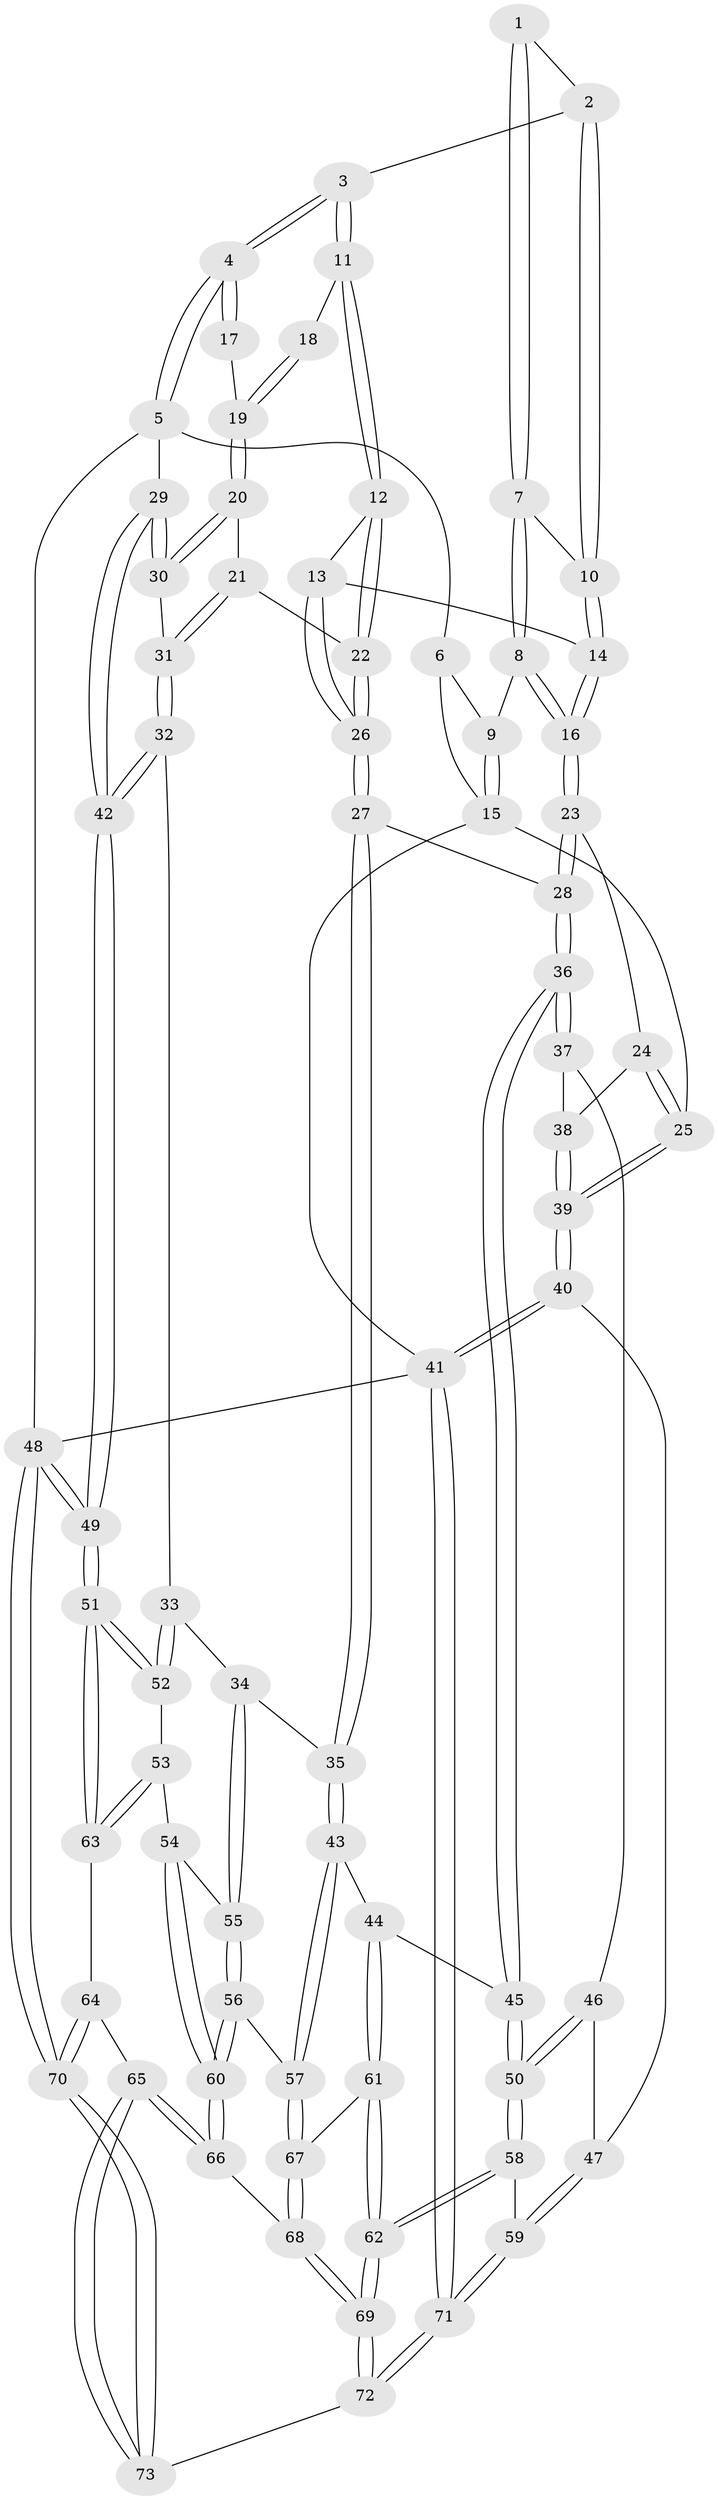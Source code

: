 // Generated by graph-tools (version 1.1) at 2025/27/03/09/25 03:27:14]
// undirected, 73 vertices, 179 edges
graph export_dot {
graph [start="1"]
  node [color=gray90,style=filled];
  1 [pos="+0.2893993817801488+0"];
  2 [pos="+0.6361308938184055+0"];
  3 [pos="+0.6972287888039636+0"];
  4 [pos="+1+0"];
  5 [pos="+1+0"];
  6 [pos="+0.18789776338010825+0"];
  7 [pos="+0.38106335375421907+0.10680551867095849"];
  8 [pos="+0.2979893719281882+0.19231380302949277"];
  9 [pos="+0.18489019884642188+0.022294201512657763"];
  10 [pos="+0.5547092288741975+0.013212815817117453"];
  11 [pos="+0.7323104528217873+0.2364678687053392"];
  12 [pos="+0.7231227984409129+0.24862493794636728"];
  13 [pos="+0.6087376179286184+0.26238808784388534"];
  14 [pos="+0.5662168337503333+0.2372570842673398"];
  15 [pos="+0+0.2623750738792917"];
  16 [pos="+0.29613900649331015+0.31444662421715647"];
  17 [pos="+1+0.06267541737873915"];
  18 [pos="+0.8333411444372417+0.20825356214438573"];
  19 [pos="+0.9043683657373871+0.3739609339547973"];
  20 [pos="+0.9023119299971549+0.38615115738891415"];
  21 [pos="+0.8064691279083765+0.43388363372715527"];
  22 [pos="+0.8059878699645167+0.43364697735292457"];
  23 [pos="+0.2816007843676923+0.34349818198688636"];
  24 [pos="+0.2752854210236651+0.34604398881012666"];
  25 [pos="+0+0.35030534902941307"];
  26 [pos="+0.5961211867690768+0.4748241189617822"];
  27 [pos="+0.5141823031788244+0.5529536357762299"];
  28 [pos="+0.4981644780886448+0.5527424507352887"];
  29 [pos="+1+0.47958701827081435"];
  30 [pos="+1+0.4641280924731791"];
  31 [pos="+0.8313264173475657+0.5394827526464167"];
  32 [pos="+0.8372233557342427+0.6416960591468976"];
  33 [pos="+0.8350322630386056+0.6442733311842673"];
  34 [pos="+0.6454169247285758+0.6670535514227337"];
  35 [pos="+0.6364750875764702+0.6663074144722126"];
  36 [pos="+0.39959592585460274+0.6888702549368275"];
  37 [pos="+0.23944156345667442+0.6614449243855098"];
  38 [pos="+0.21892249347395332+0.5516691407625055"];
  39 [pos="+0+0.6766087535213009"];
  40 [pos="+0+0.7069063838079651"];
  41 [pos="+0+1"];
  42 [pos="+1+0.6409017364388294"];
  43 [pos="+0.5965780155641954+0.8175260010258689"];
  44 [pos="+0.4375668870936786+0.7869601731686894"];
  45 [pos="+0.39892469939399955+0.7496696125381265"];
  46 [pos="+0.20039838004961155+0.6964273254610606"];
  47 [pos="+0.11691253835986992+0.7308607613177447"];
  48 [pos="+1+1"];
  49 [pos="+1+0.9240674726581958"];
  50 [pos="+0.30600086535337445+0.8469565808968051"];
  51 [pos="+1+0.9048324743509082"];
  52 [pos="+0.8421165520261576+0.726779047786539"];
  53 [pos="+0.8293950969326614+0.7966178956750236"];
  54 [pos="+0.7691936415723846+0.8139654463509025"];
  55 [pos="+0.7347457975339163+0.8122949798011975"];
  56 [pos="+0.6913333204458013+0.8424525296045017"];
  57 [pos="+0.5980322148495928+0.8224399650587176"];
  58 [pos="+0.29043059331153354+0.8778962890398734"];
  59 [pos="+0.23445657443751314+0.8943502480243456"];
  60 [pos="+0.7294892356322155+0.9284869227763325"];
  61 [pos="+0.46319127934330256+0.8988257887369822"];
  62 [pos="+0.4351602571550403+1"];
  63 [pos="+0.8688414217106856+0.8856773109379076"];
  64 [pos="+0.8637995061115542+0.8924875942121553"];
  65 [pos="+0.7491394799370413+0.95715090399007"];
  66 [pos="+0.7312097374021761+0.9389850465217088"];
  67 [pos="+0.5939607072919615+0.8430010163636503"];
  68 [pos="+0.6027429544586747+0.9218434474792456"];
  69 [pos="+0.48094315167248847+1"];
  70 [pos="+0.9193336740770939+1"];
  71 [pos="+0+1"];
  72 [pos="+0.48600909331404823+1"];
  73 [pos="+0.7302625646555304+1"];
  1 -- 2;
  1 -- 7;
  1 -- 7;
  2 -- 3;
  2 -- 10;
  2 -- 10;
  3 -- 4;
  3 -- 4;
  3 -- 11;
  3 -- 11;
  4 -- 5;
  4 -- 5;
  4 -- 17;
  4 -- 17;
  5 -- 6;
  5 -- 29;
  5 -- 48;
  6 -- 9;
  6 -- 15;
  7 -- 8;
  7 -- 8;
  7 -- 10;
  8 -- 9;
  8 -- 16;
  8 -- 16;
  9 -- 15;
  9 -- 15;
  10 -- 14;
  10 -- 14;
  11 -- 12;
  11 -- 12;
  11 -- 18;
  12 -- 13;
  12 -- 22;
  12 -- 22;
  13 -- 14;
  13 -- 26;
  13 -- 26;
  14 -- 16;
  14 -- 16;
  15 -- 25;
  15 -- 41;
  16 -- 23;
  16 -- 23;
  17 -- 19;
  18 -- 19;
  18 -- 19;
  19 -- 20;
  19 -- 20;
  20 -- 21;
  20 -- 30;
  20 -- 30;
  21 -- 22;
  21 -- 31;
  21 -- 31;
  22 -- 26;
  22 -- 26;
  23 -- 24;
  23 -- 28;
  23 -- 28;
  24 -- 25;
  24 -- 25;
  24 -- 38;
  25 -- 39;
  25 -- 39;
  26 -- 27;
  26 -- 27;
  27 -- 28;
  27 -- 35;
  27 -- 35;
  28 -- 36;
  28 -- 36;
  29 -- 30;
  29 -- 30;
  29 -- 42;
  29 -- 42;
  30 -- 31;
  31 -- 32;
  31 -- 32;
  32 -- 33;
  32 -- 42;
  32 -- 42;
  33 -- 34;
  33 -- 52;
  33 -- 52;
  34 -- 35;
  34 -- 55;
  34 -- 55;
  35 -- 43;
  35 -- 43;
  36 -- 37;
  36 -- 37;
  36 -- 45;
  36 -- 45;
  37 -- 38;
  37 -- 46;
  38 -- 39;
  38 -- 39;
  39 -- 40;
  39 -- 40;
  40 -- 41;
  40 -- 41;
  40 -- 47;
  41 -- 71;
  41 -- 71;
  41 -- 48;
  42 -- 49;
  42 -- 49;
  43 -- 44;
  43 -- 57;
  43 -- 57;
  44 -- 45;
  44 -- 61;
  44 -- 61;
  45 -- 50;
  45 -- 50;
  46 -- 47;
  46 -- 50;
  46 -- 50;
  47 -- 59;
  47 -- 59;
  48 -- 49;
  48 -- 49;
  48 -- 70;
  48 -- 70;
  49 -- 51;
  49 -- 51;
  50 -- 58;
  50 -- 58;
  51 -- 52;
  51 -- 52;
  51 -- 63;
  51 -- 63;
  52 -- 53;
  53 -- 54;
  53 -- 63;
  53 -- 63;
  54 -- 55;
  54 -- 60;
  54 -- 60;
  55 -- 56;
  55 -- 56;
  56 -- 57;
  56 -- 60;
  56 -- 60;
  57 -- 67;
  57 -- 67;
  58 -- 59;
  58 -- 62;
  58 -- 62;
  59 -- 71;
  59 -- 71;
  60 -- 66;
  60 -- 66;
  61 -- 62;
  61 -- 62;
  61 -- 67;
  62 -- 69;
  62 -- 69;
  63 -- 64;
  64 -- 65;
  64 -- 70;
  64 -- 70;
  65 -- 66;
  65 -- 66;
  65 -- 73;
  65 -- 73;
  66 -- 68;
  67 -- 68;
  67 -- 68;
  68 -- 69;
  68 -- 69;
  69 -- 72;
  69 -- 72;
  70 -- 73;
  70 -- 73;
  71 -- 72;
  71 -- 72;
  72 -- 73;
}
